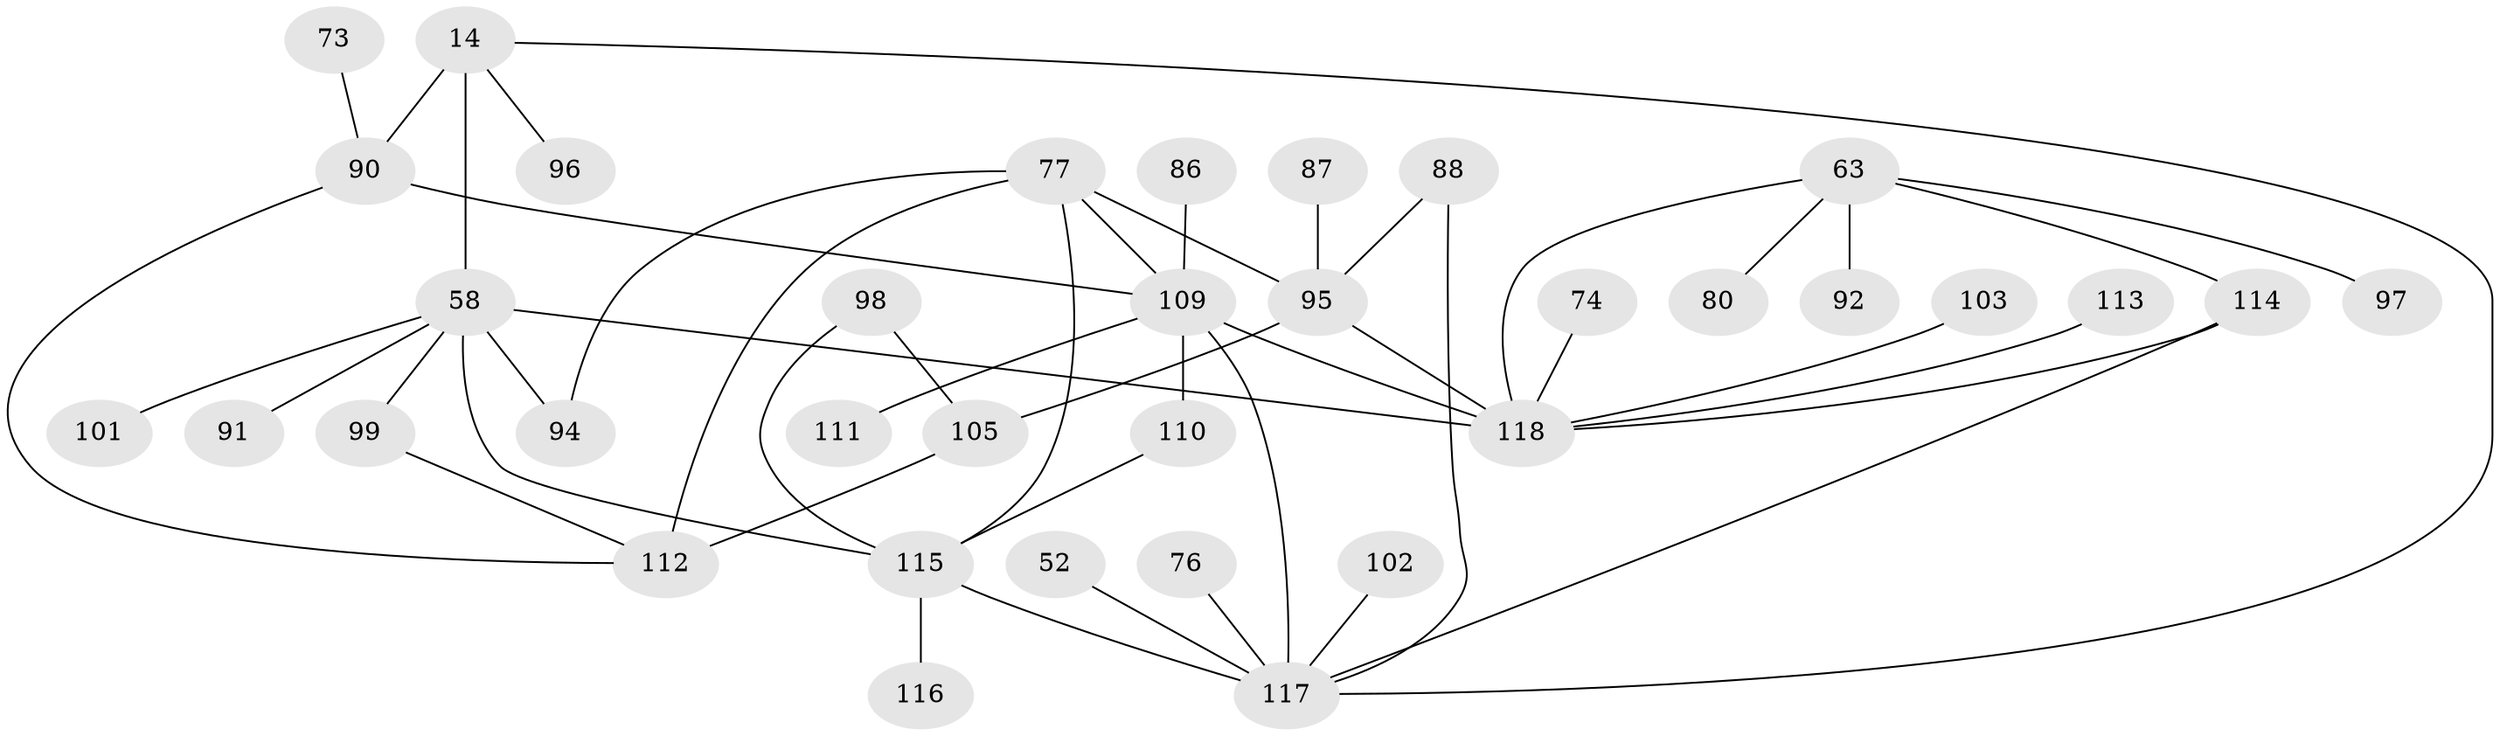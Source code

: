 // original degree distribution, {4: 0.1016949152542373, 5: 0.07627118644067797, 8: 0.00847457627118644, 3: 0.2288135593220339, 2: 0.3135593220338983, 7: 0.00847457627118644, 6: 0.01694915254237288, 1: 0.2457627118644068}
// Generated by graph-tools (version 1.1) at 2025/45/03/04/25 21:45:53]
// undirected, 35 vertices, 48 edges
graph export_dot {
graph [start="1"]
  node [color=gray90,style=filled];
  14 [super="+5"];
  52;
  58 [super="+24+44+3"];
  63 [super="+61"];
  73 [super="+27+39"];
  74 [super="+46"];
  76;
  77 [super="+35+40"];
  80;
  86;
  87;
  88 [super="+51"];
  90 [super="+53"];
  91 [super="+69"];
  92;
  94 [super="+82"];
  95 [super="+71+93+78"];
  96 [super="+89"];
  97;
  98;
  99 [super="+70"];
  101 [super="+29"];
  102;
  103;
  105 [super="+45+65"];
  109 [super="+43+107+60+21"];
  110 [super="+66"];
  111;
  112 [super="+64+85+108"];
  113;
  114 [super="+104"];
  115 [super="+42+75"];
  116;
  117 [super="+81+56+68+100"];
  118 [super="+84+106"];
  14 -- 90 [weight=2];
  14 -- 58 [weight=3];
  14 -- 117;
  14 -- 96;
  52 -- 117;
  58 -- 94 [weight=2];
  58 -- 115 [weight=2];
  58 -- 118 [weight=2];
  58 -- 101;
  58 -- 91;
  58 -- 99 [weight=2];
  63 -- 92;
  63 -- 80;
  63 -- 97;
  63 -- 118 [weight=2];
  63 -- 114 [weight=2];
  73 -- 90;
  74 -- 118;
  76 -- 117;
  77 -- 95 [weight=3];
  77 -- 115;
  77 -- 112;
  77 -- 109;
  77 -- 94;
  86 -- 109;
  87 -- 95;
  88 -- 95;
  88 -- 117;
  90 -- 109 [weight=2];
  90 -- 112;
  95 -- 105 [weight=2];
  95 -- 118;
  98 -- 105;
  98 -- 115;
  99 -- 112;
  102 -- 117;
  103 -- 118;
  105 -- 112 [weight=2];
  109 -- 117 [weight=4];
  109 -- 111;
  109 -- 118 [weight=3];
  109 -- 110;
  110 -- 115;
  113 -- 118;
  114 -- 118;
  114 -- 117;
  115 -- 116;
  115 -- 117 [weight=3];
}
